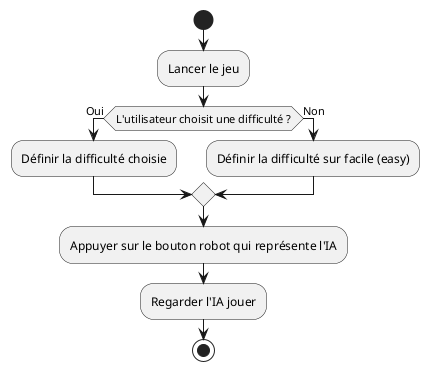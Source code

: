 @startuml
start
:Lancer le jeu;

if (L'utilisateur choisit une difficulté ?) then (Oui)
    :Définir la difficulté choisie;
else (Non)
    :Définir la difficulté sur facile (easy);
endif

:Appuyer sur le bouton robot qui représente l'IA;
:Regarder l'IA jouer;
stop
@enduml
